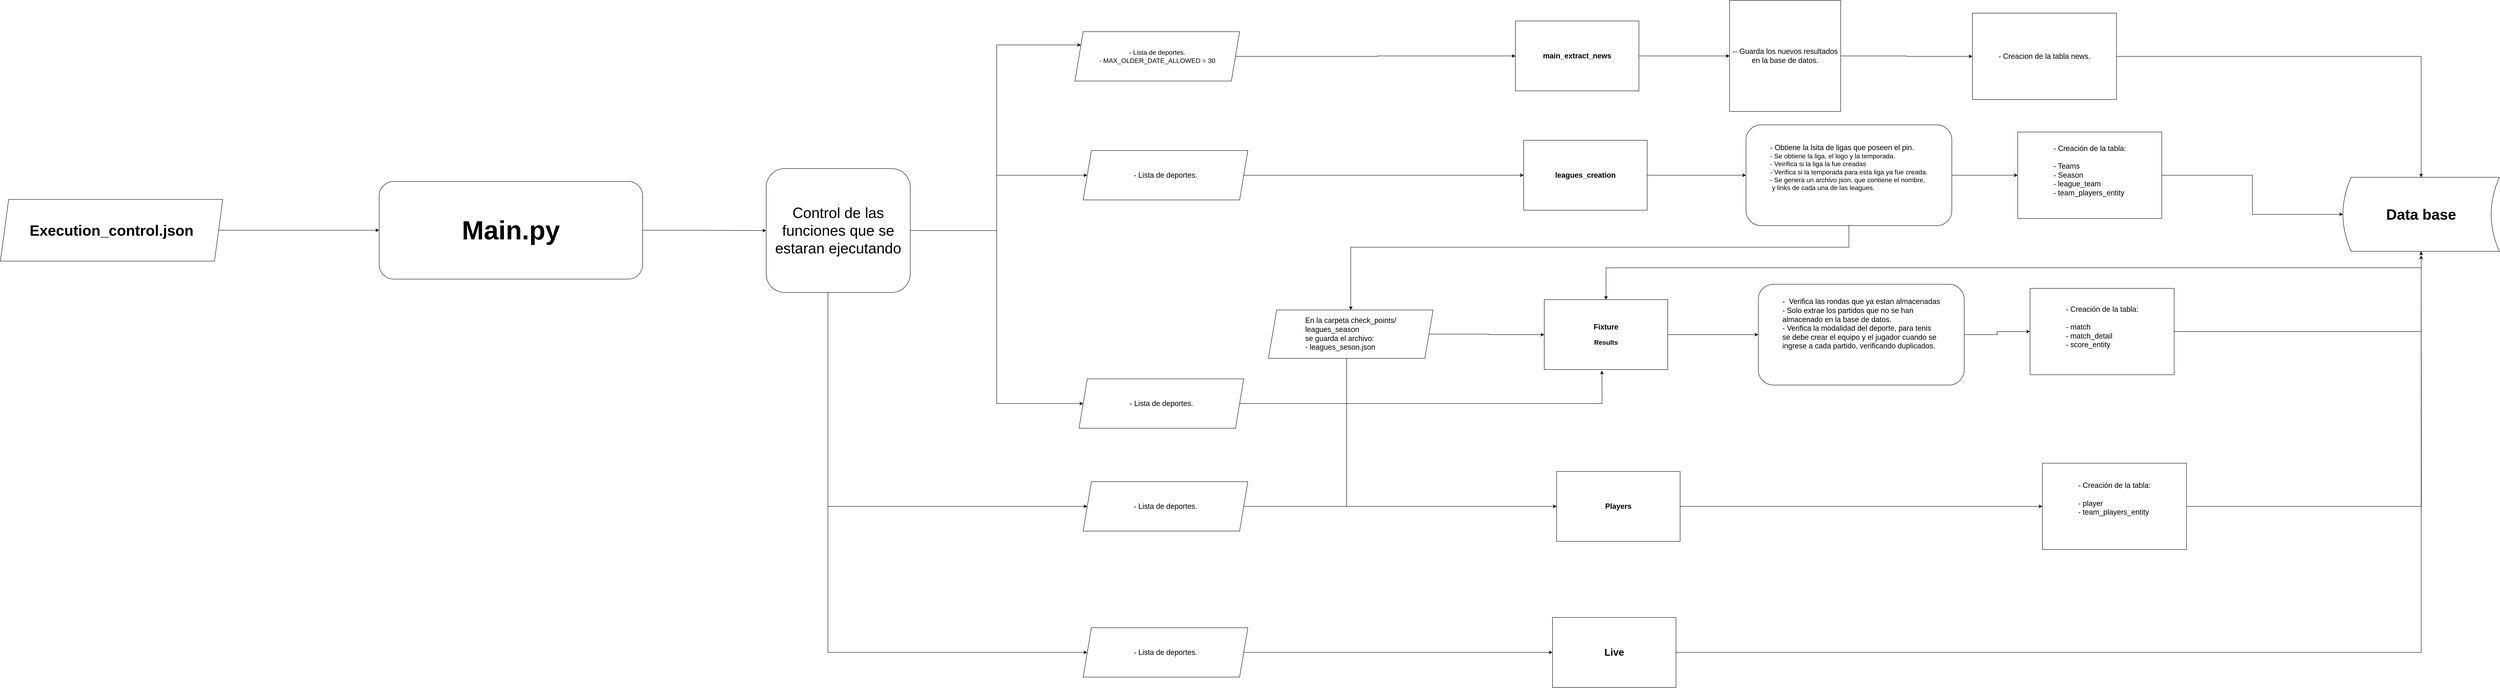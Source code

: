<mxfile version="22.1.21" type="github">
  <diagram name="Page-1" id="TAyBCVvqKRcC0uDVDsSn">
    <mxGraphModel dx="8232" dy="822" grid="1" gridSize="10" guides="1" tooltips="1" connect="1" arrows="1" fold="1" page="1" pageScale="1" pageWidth="6000" pageHeight="6000" math="0" shadow="0">
      <root>
        <mxCell id="0" />
        <mxCell id="1" parent="0" />
        <mxCell id="Zmkd0Ww-09jeVbLTOnRM-6" style="edgeStyle=orthogonalEdgeStyle;rounded=0;orthogonalLoop=1;jettySize=auto;html=1;" edge="1" parent="1" source="Zmkd0Ww-09jeVbLTOnRM-1" target="Zmkd0Ww-09jeVbLTOnRM-5">
          <mxGeometry relative="1" as="geometry" />
        </mxCell>
        <mxCell id="Zmkd0Ww-09jeVbLTOnRM-1" value="&lt;h2&gt;&lt;font style=&quot;font-size: 18px;&quot;&gt;main_extract_news&lt;/font&gt;&lt;/h2&gt;" style="rounded=0;whiteSpace=wrap;html=1;" vertex="1" parent="1">
          <mxGeometry x="980" y="520" width="300" height="170" as="geometry" />
        </mxCell>
        <mxCell id="Zmkd0Ww-09jeVbLTOnRM-4" style="edgeStyle=orthogonalEdgeStyle;rounded=0;orthogonalLoop=1;jettySize=auto;html=1;entryX=0;entryY=0.5;entryDx=0;entryDy=0;" edge="1" parent="1" source="Zmkd0Ww-09jeVbLTOnRM-3" target="Zmkd0Ww-09jeVbLTOnRM-1">
          <mxGeometry relative="1" as="geometry" />
        </mxCell>
        <mxCell id="Zmkd0Ww-09jeVbLTOnRM-3" value="&lt;div&gt;&lt;font size=&quot;3&quot;&gt;- Lista de deportes.&lt;br&gt;&lt;/font&gt;&lt;/div&gt;&lt;div&gt;&lt;font size=&quot;3&quot;&gt;- MAX_OLDER_DATE_ALLOWED = 30&lt;/font&gt;&lt;/div&gt;" style="shape=parallelogram;perimeter=parallelogramPerimeter;whiteSpace=wrap;html=1;fixedSize=1;" vertex="1" parent="1">
          <mxGeometry x="-90" y="546" width="400" height="120" as="geometry" />
        </mxCell>
        <mxCell id="Zmkd0Ww-09jeVbLTOnRM-26" style="edgeStyle=orthogonalEdgeStyle;rounded=0;orthogonalLoop=1;jettySize=auto;html=1;entryX=0;entryY=0.5;entryDx=0;entryDy=0;" edge="1" parent="1" source="Zmkd0Ww-09jeVbLTOnRM-5" target="Zmkd0Ww-09jeVbLTOnRM-25">
          <mxGeometry relative="1" as="geometry" />
        </mxCell>
        <mxCell id="Zmkd0Ww-09jeVbLTOnRM-5" value="&lt;font style=&quot;font-size: 18px;&quot;&gt;-- Guarda los nuevos resultados en la base de datos.&lt;/font&gt;" style="whiteSpace=wrap;html=1;aspect=fixed;" vertex="1" parent="1">
          <mxGeometry x="1500" y="470" width="270" height="270" as="geometry" />
        </mxCell>
        <mxCell id="Zmkd0Ww-09jeVbLTOnRM-7" style="edgeStyle=orthogonalEdgeStyle;rounded=0;orthogonalLoop=1;jettySize=auto;html=1;" edge="1" parent="1" source="Zmkd0Ww-09jeVbLTOnRM-8" target="Zmkd0Ww-09jeVbLTOnRM-12">
          <mxGeometry relative="1" as="geometry">
            <mxPoint x="1550" y="910" as="targetPoint" />
          </mxGeometry>
        </mxCell>
        <mxCell id="Zmkd0Ww-09jeVbLTOnRM-8" value="&lt;h2&gt;&lt;font style=&quot;font-size: 18px;&quot;&gt;leagues_creation&lt;/font&gt;&lt;/h2&gt;" style="rounded=0;whiteSpace=wrap;html=1;" vertex="1" parent="1">
          <mxGeometry x="1000" y="810" width="300" height="170" as="geometry" />
        </mxCell>
        <mxCell id="Zmkd0Ww-09jeVbLTOnRM-9" style="edgeStyle=orthogonalEdgeStyle;rounded=0;orthogonalLoop=1;jettySize=auto;html=1;entryX=0;entryY=0.5;entryDx=0;entryDy=0;" edge="1" parent="1" source="Zmkd0Ww-09jeVbLTOnRM-10" target="Zmkd0Ww-09jeVbLTOnRM-8">
          <mxGeometry relative="1" as="geometry" />
        </mxCell>
        <mxCell id="Zmkd0Ww-09jeVbLTOnRM-10" value="&lt;div&gt;&lt;font style=&quot;font-size: 18px;&quot;&gt;- Lista de deportes.&lt;br&gt;&lt;/font&gt;&lt;/div&gt;" style="shape=parallelogram;perimeter=parallelogramPerimeter;whiteSpace=wrap;html=1;fixedSize=1;" vertex="1" parent="1">
          <mxGeometry x="-70" y="835" width="400" height="120" as="geometry" />
        </mxCell>
        <mxCell id="Zmkd0Ww-09jeVbLTOnRM-22" style="edgeStyle=orthogonalEdgeStyle;rounded=0;orthogonalLoop=1;jettySize=auto;html=1;" edge="1" parent="1" source="Zmkd0Ww-09jeVbLTOnRM-12" target="Zmkd0Ww-09jeVbLTOnRM-19">
          <mxGeometry relative="1" as="geometry">
            <Array as="points">
              <mxPoint x="1790" y="1070" />
              <mxPoint x="580" y="1070" />
            </Array>
          </mxGeometry>
        </mxCell>
        <mxCell id="Zmkd0Ww-09jeVbLTOnRM-29" style="edgeStyle=orthogonalEdgeStyle;rounded=0;orthogonalLoop=1;jettySize=auto;html=1;" edge="1" parent="1" source="Zmkd0Ww-09jeVbLTOnRM-12" target="Zmkd0Ww-09jeVbLTOnRM-28">
          <mxGeometry relative="1" as="geometry" />
        </mxCell>
        <mxCell id="Zmkd0Ww-09jeVbLTOnRM-12" value="&lt;div align=&quot;left&quot;&gt;&lt;font style=&quot;font-size: 18px;&quot;&gt;- Obtiene la lsita de ligas que poseen el pin.&lt;/font&gt;&lt;/div&gt;&lt;div align=&quot;left&quot;&gt;&lt;font size=&quot;3&quot;&gt;- Se obtiene la liga, el logo y la temporada.&lt;/font&gt;&lt;/div&gt;&lt;div align=&quot;left&quot;&gt;&lt;font size=&quot;3&quot;&gt;- Veirifica si la liga la fue creadas&lt;/font&gt;&lt;/div&gt;&lt;div align=&quot;left&quot;&gt;&lt;font size=&quot;3&quot;&gt;- Verifica si la temporada para esta liga ya fue creada.&lt;/font&gt;&lt;/div&gt;&lt;div align=&quot;left&quot;&gt;&lt;font size=&quot;3&quot;&gt;- Se genera un archivo json, que contiene el nombre,&lt;/font&gt;&lt;/div&gt;&lt;div align=&quot;left&quot;&gt;&lt;font size=&quot;3&quot;&gt;&amp;nbsp;y links de cada una de las leagues.&lt;br&gt;&lt;/font&gt;&lt;/div&gt;&lt;div align=&quot;left&quot;&gt;&lt;font size=&quot;3&quot;&gt;&lt;br&gt;&lt;/font&gt;&lt;/div&gt;&lt;div align=&quot;left&quot;&gt;&lt;font size=&quot;3&quot;&gt;&lt;br&gt;&lt;/font&gt;&lt;/div&gt;" style="rounded=1;whiteSpace=wrap;html=1;" vertex="1" parent="1">
          <mxGeometry x="1540" y="772.5" width="500" height="245" as="geometry" />
        </mxCell>
        <mxCell id="Zmkd0Ww-09jeVbLTOnRM-33" style="edgeStyle=orthogonalEdgeStyle;rounded=0;orthogonalLoop=1;jettySize=auto;html=1;" edge="1" parent="1" source="Zmkd0Ww-09jeVbLTOnRM-19" target="Zmkd0Ww-09jeVbLTOnRM-31">
          <mxGeometry relative="1" as="geometry" />
        </mxCell>
        <mxCell id="Zmkd0Ww-09jeVbLTOnRM-39" style="edgeStyle=orthogonalEdgeStyle;rounded=0;orthogonalLoop=1;jettySize=auto;html=1;entryX=0;entryY=0.5;entryDx=0;entryDy=0;" edge="1" parent="1" source="Zmkd0Ww-09jeVbLTOnRM-19" target="Zmkd0Ww-09jeVbLTOnRM-38">
          <mxGeometry relative="1" as="geometry">
            <Array as="points">
              <mxPoint x="570" y="1700" />
            </Array>
          </mxGeometry>
        </mxCell>
        <mxCell id="Zmkd0Ww-09jeVbLTOnRM-19" value="&lt;div align=&quot;justify&quot;&gt;&lt;font style=&quot;font-size: 18px;&quot;&gt;En la carpeta check_points/&lt;/font&gt;&lt;/div&gt;&lt;div align=&quot;justify&quot;&gt;&lt;font style=&quot;font-size: 18px;&quot;&gt;leagues_season&lt;/font&gt;&lt;/div&gt;&lt;div align=&quot;justify&quot;&gt;&lt;font style=&quot;font-size: 18px;&quot;&gt;se guarda el archivo:&lt;br&gt;&lt;/font&gt;&lt;/div&gt;&lt;div align=&quot;justify&quot;&gt;&lt;font style=&quot;font-size: 18px;&quot;&gt;- leagues_seson.json&lt;br&gt;&lt;/font&gt;&lt;/div&gt;" style="shape=parallelogram;perimeter=parallelogramPerimeter;whiteSpace=wrap;html=1;fixedSize=1;" vertex="1" parent="1">
          <mxGeometry x="380" y="1222.5" width="400" height="117.5" as="geometry" />
        </mxCell>
        <mxCell id="Zmkd0Ww-09jeVbLTOnRM-32" style="edgeStyle=orthogonalEdgeStyle;rounded=0;orthogonalLoop=1;jettySize=auto;html=1;" edge="1" parent="1" source="Zmkd0Ww-09jeVbLTOnRM-23" target="Zmkd0Ww-09jeVbLTOnRM-31">
          <mxGeometry relative="1" as="geometry">
            <Array as="points">
              <mxPoint x="3180" y="1120" />
              <mxPoint x="1200" y="1120" />
            </Array>
          </mxGeometry>
        </mxCell>
        <mxCell id="Zmkd0Ww-09jeVbLTOnRM-23" value="&lt;b&gt;&lt;font style=&quot;font-size: 36px;&quot;&gt;Data base&lt;/font&gt;&lt;/b&gt;" style="shape=dataStorage;whiteSpace=wrap;html=1;fixedSize=1;" vertex="1" parent="1">
          <mxGeometry x="2990" y="900" width="380" height="180" as="geometry" />
        </mxCell>
        <mxCell id="Zmkd0Ww-09jeVbLTOnRM-27" style="edgeStyle=orthogonalEdgeStyle;rounded=0;orthogonalLoop=1;jettySize=auto;html=1;" edge="1" parent="1" source="Zmkd0Ww-09jeVbLTOnRM-25" target="Zmkd0Ww-09jeVbLTOnRM-23">
          <mxGeometry relative="1" as="geometry">
            <mxPoint x="2480" y="606" as="targetPoint" />
          </mxGeometry>
        </mxCell>
        <mxCell id="Zmkd0Ww-09jeVbLTOnRM-25" value="&lt;font style=&quot;font-size: 18px;&quot;&gt;- Creacion de la tabla news.&lt;/font&gt;" style="rounded=0;whiteSpace=wrap;html=1;" vertex="1" parent="1">
          <mxGeometry x="2090" y="501" width="350" height="210" as="geometry" />
        </mxCell>
        <mxCell id="Zmkd0Ww-09jeVbLTOnRM-30" style="edgeStyle=orthogonalEdgeStyle;rounded=0;orthogonalLoop=1;jettySize=auto;html=1;" edge="1" parent="1" source="Zmkd0Ww-09jeVbLTOnRM-28" target="Zmkd0Ww-09jeVbLTOnRM-23">
          <mxGeometry relative="1" as="geometry" />
        </mxCell>
        <mxCell id="Zmkd0Ww-09jeVbLTOnRM-28" value="&lt;div align=&quot;left&quot;&gt;&lt;font style=&quot;font-size: 18px;&quot;&gt;- Creación de la tabla:&lt;/font&gt;&lt;/div&gt;&lt;div align=&quot;left&quot;&gt;&lt;font style=&quot;font-size: 18px;&quot;&gt;&lt;br&gt;&lt;/font&gt;&lt;/div&gt;&lt;div align=&quot;left&quot;&gt;&lt;font style=&quot;font-size: 18px;&quot;&gt;- Teams&lt;/font&gt;&lt;/div&gt;&lt;div align=&quot;left&quot;&gt;&lt;font style=&quot;font-size: 18px;&quot;&gt;- Season&lt;/font&gt;&lt;/div&gt;&lt;div align=&quot;left&quot;&gt;&lt;font style=&quot;font-size: 18px;&quot;&gt;- league_team&lt;/font&gt;&lt;/div&gt;&lt;div align=&quot;left&quot;&gt;&lt;font style=&quot;font-size: 18px;&quot;&gt;- team_players_entity&lt;br&gt;&lt;/font&gt;&lt;/div&gt;&lt;div align=&quot;left&quot;&gt;&lt;font style=&quot;font-size: 18px;&quot;&gt;&lt;br&gt;&lt;/font&gt;&lt;/div&gt;" style="rounded=0;whiteSpace=wrap;html=1;" vertex="1" parent="1">
          <mxGeometry x="2200" y="790" width="350" height="210" as="geometry" />
        </mxCell>
        <mxCell id="Zmkd0Ww-09jeVbLTOnRM-35" style="edgeStyle=orthogonalEdgeStyle;rounded=0;orthogonalLoop=1;jettySize=auto;html=1;" edge="1" parent="1" source="Zmkd0Ww-09jeVbLTOnRM-31" target="Zmkd0Ww-09jeVbLTOnRM-34">
          <mxGeometry relative="1" as="geometry" />
        </mxCell>
        <mxCell id="Zmkd0Ww-09jeVbLTOnRM-31" value="&lt;h2&gt;&lt;font style=&quot;font-size: 18px;&quot;&gt;Fixture&lt;/font&gt;&lt;/h2&gt;&lt;h2&gt;&lt;font size=&quot;3&quot;&gt;Results&lt;/font&gt;&lt;/h2&gt;" style="rounded=0;whiteSpace=wrap;html=1;" vertex="1" parent="1">
          <mxGeometry x="1050" y="1197.5" width="300" height="170" as="geometry" />
        </mxCell>
        <mxCell id="Zmkd0Ww-09jeVbLTOnRM-63" style="edgeStyle=orthogonalEdgeStyle;rounded=0;orthogonalLoop=1;jettySize=auto;html=1;" edge="1" parent="1" source="Zmkd0Ww-09jeVbLTOnRM-34" target="Zmkd0Ww-09jeVbLTOnRM-36">
          <mxGeometry relative="1" as="geometry" />
        </mxCell>
        <mxCell id="Zmkd0Ww-09jeVbLTOnRM-34" value="&lt;div align=&quot;left&quot;&gt;&lt;font style=&quot;font-size: 18px;&quot;&gt;-&amp;nbsp; Verifica las rondas que ya estan almacenadas&lt;/font&gt;&lt;/div&gt;&lt;div align=&quot;left&quot;&gt;&lt;font style=&quot;font-size: 18px;&quot;&gt;- Solo extrae los partidos que no se han &lt;br&gt;&lt;/font&gt;&lt;/div&gt;&lt;div align=&quot;left&quot;&gt;&lt;font style=&quot;font-size: 18px;&quot;&gt;almacenado en la base de datos.&lt;/font&gt;&lt;/div&gt;&lt;div align=&quot;left&quot;&gt;&lt;font style=&quot;font-size: 18px;&quot;&gt;- Verifica la modalidad del deporte, para tenis&lt;/font&gt;&lt;/div&gt;&lt;div align=&quot;left&quot;&gt;&lt;font style=&quot;font-size: 18px;&quot;&gt;se debe crear el equipo y el jugador cuando se&lt;/font&gt;&lt;/div&gt;&lt;div align=&quot;left&quot;&gt;&lt;font style=&quot;font-size: 18px;&quot;&gt;ingrese a cada partido, verificando duplicados.&lt;br&gt;&lt;/font&gt;&lt;/div&gt;&lt;br&gt;&lt;div align=&quot;left&quot;&gt;&lt;font size=&quot;3&quot;&gt;&lt;br&gt;&lt;/font&gt;&lt;/div&gt;&lt;div align=&quot;left&quot;&gt;&lt;font size=&quot;3&quot;&gt;&lt;br&gt;&lt;/font&gt;&lt;/div&gt;" style="rounded=1;whiteSpace=wrap;html=1;" vertex="1" parent="1">
          <mxGeometry x="1570" y="1160" width="500" height="245" as="geometry" />
        </mxCell>
        <mxCell id="Zmkd0Ww-09jeVbLTOnRM-37" style="edgeStyle=orthogonalEdgeStyle;rounded=0;orthogonalLoop=1;jettySize=auto;html=1;entryX=0.5;entryY=1;entryDx=0;entryDy=0;" edge="1" parent="1" source="Zmkd0Ww-09jeVbLTOnRM-36" target="Zmkd0Ww-09jeVbLTOnRM-23">
          <mxGeometry relative="1" as="geometry" />
        </mxCell>
        <mxCell id="Zmkd0Ww-09jeVbLTOnRM-36" value="&lt;div align=&quot;left&quot;&gt;&lt;font style=&quot;font-size: 18px;&quot;&gt;- Creación de la tabla:&lt;/font&gt;&lt;/div&gt;&lt;div align=&quot;left&quot;&gt;&lt;font style=&quot;font-size: 18px;&quot;&gt;&lt;br&gt;&lt;/font&gt;&lt;/div&gt;&lt;div align=&quot;left&quot;&gt;&lt;font style=&quot;font-size: 18px;&quot;&gt;- match&lt;br&gt;&lt;/font&gt;&lt;/div&gt;&lt;div align=&quot;left&quot;&gt;&lt;font style=&quot;font-size: 18px;&quot;&gt;- match_detail&lt;br&gt;&lt;/font&gt;&lt;/div&gt;&lt;div align=&quot;left&quot;&gt;&lt;font style=&quot;font-size: 18px;&quot;&gt;- score_entity&lt;/font&gt;&lt;/div&gt;&lt;div align=&quot;left&quot;&gt;&lt;font style=&quot;font-size: 18px;&quot;&gt;&lt;br&gt;&lt;/font&gt;&lt;/div&gt;" style="rounded=0;whiteSpace=wrap;html=1;" vertex="1" parent="1">
          <mxGeometry x="2230" y="1170" width="350" height="210" as="geometry" />
        </mxCell>
        <mxCell id="Zmkd0Ww-09jeVbLTOnRM-46" style="edgeStyle=orthogonalEdgeStyle;rounded=0;orthogonalLoop=1;jettySize=auto;html=1;" edge="1" parent="1" source="Zmkd0Ww-09jeVbLTOnRM-38" target="Zmkd0Ww-09jeVbLTOnRM-45">
          <mxGeometry relative="1" as="geometry" />
        </mxCell>
        <mxCell id="Zmkd0Ww-09jeVbLTOnRM-38" value="&lt;font style=&quot;font-size: 18px;&quot;&gt;&lt;b&gt;Players&lt;/b&gt;&lt;/font&gt;" style="rounded=0;whiteSpace=wrap;html=1;" vertex="1" parent="1">
          <mxGeometry x="1080" y="1615" width="300" height="170" as="geometry" />
        </mxCell>
        <mxCell id="Zmkd0Ww-09jeVbLTOnRM-41" style="edgeStyle=orthogonalEdgeStyle;rounded=0;orthogonalLoop=1;jettySize=auto;html=1;" edge="1" parent="1" source="Zmkd0Ww-09jeVbLTOnRM-40">
          <mxGeometry relative="1" as="geometry">
            <mxPoint x="1190" y="1370.0" as="targetPoint" />
          </mxGeometry>
        </mxCell>
        <mxCell id="Zmkd0Ww-09jeVbLTOnRM-40" value="&lt;div&gt;&lt;font style=&quot;font-size: 18px;&quot;&gt;- Lista de deportes.&lt;br&gt;&lt;/font&gt;&lt;/div&gt;" style="shape=parallelogram;perimeter=parallelogramPerimeter;whiteSpace=wrap;html=1;fixedSize=1;" vertex="1" parent="1">
          <mxGeometry x="-80" y="1390" width="400" height="120" as="geometry" />
        </mxCell>
        <mxCell id="Zmkd0Ww-09jeVbLTOnRM-43" style="edgeStyle=orthogonalEdgeStyle;rounded=0;orthogonalLoop=1;jettySize=auto;html=1;" edge="1" parent="1" source="Zmkd0Ww-09jeVbLTOnRM-42" target="Zmkd0Ww-09jeVbLTOnRM-38">
          <mxGeometry relative="1" as="geometry" />
        </mxCell>
        <mxCell id="Zmkd0Ww-09jeVbLTOnRM-42" value="&lt;div&gt;&lt;font style=&quot;font-size: 18px;&quot;&gt;- Lista de deportes.&lt;br&gt;&lt;/font&gt;&lt;/div&gt;" style="shape=parallelogram;perimeter=parallelogramPerimeter;whiteSpace=wrap;html=1;fixedSize=1;" vertex="1" parent="1">
          <mxGeometry x="-70" y="1640" width="400" height="120" as="geometry" />
        </mxCell>
        <mxCell id="Zmkd0Ww-09jeVbLTOnRM-47" style="edgeStyle=orthogonalEdgeStyle;rounded=0;orthogonalLoop=1;jettySize=auto;html=1;" edge="1" parent="1" source="Zmkd0Ww-09jeVbLTOnRM-45">
          <mxGeometry relative="1" as="geometry">
            <mxPoint x="3180" y="1090" as="targetPoint" />
          </mxGeometry>
        </mxCell>
        <mxCell id="Zmkd0Ww-09jeVbLTOnRM-45" value="&lt;div align=&quot;left&quot;&gt;&lt;font style=&quot;font-size: 18px;&quot;&gt;- Creación de la tabla:&lt;/font&gt;&lt;/div&gt;&lt;div align=&quot;left&quot;&gt;&lt;font style=&quot;font-size: 18px;&quot;&gt;&lt;br&gt;&lt;/font&gt;&lt;/div&gt;&lt;div align=&quot;left&quot;&gt;&lt;font style=&quot;font-size: 18px;&quot;&gt;- player&lt;br&gt;&lt;/font&gt;&lt;/div&gt;&lt;div align=&quot;left&quot;&gt;&lt;font style=&quot;font-size: 18px;&quot;&gt;- team_players_entity&lt;br&gt;&lt;/font&gt;&lt;/div&gt;&lt;br&gt;&lt;div align=&quot;left&quot;&gt;&lt;font style=&quot;font-size: 18px;&quot;&gt;&lt;br&gt;&lt;/font&gt;&lt;/div&gt;" style="rounded=0;whiteSpace=wrap;html=1;" vertex="1" parent="1">
          <mxGeometry x="2260" y="1595" width="350" height="210" as="geometry" />
        </mxCell>
        <mxCell id="Zmkd0Ww-09jeVbLTOnRM-50" style="edgeStyle=orthogonalEdgeStyle;rounded=0;orthogonalLoop=1;jettySize=auto;html=1;" edge="1" parent="1" source="Zmkd0Ww-09jeVbLTOnRM-48" target="Zmkd0Ww-09jeVbLTOnRM-49">
          <mxGeometry relative="1" as="geometry" />
        </mxCell>
        <mxCell id="Zmkd0Ww-09jeVbLTOnRM-48" value="&lt;b&gt;&lt;font style=&quot;font-size: 36px;&quot;&gt;Execution_control.json&lt;/font&gt;&lt;/b&gt;" style="shape=parallelogram;perimeter=parallelogramPerimeter;whiteSpace=wrap;html=1;fixedSize=1;" vertex="1" parent="1">
          <mxGeometry x="-2700" y="953.75" width="540" height="150" as="geometry" />
        </mxCell>
        <mxCell id="Zmkd0Ww-09jeVbLTOnRM-52" style="edgeStyle=orthogonalEdgeStyle;rounded=0;orthogonalLoop=1;jettySize=auto;html=1;" edge="1" parent="1" source="Zmkd0Ww-09jeVbLTOnRM-49" target="Zmkd0Ww-09jeVbLTOnRM-51">
          <mxGeometry relative="1" as="geometry" />
        </mxCell>
        <mxCell id="Zmkd0Ww-09jeVbLTOnRM-49" value="&lt;b&gt;&lt;font style=&quot;font-size: 64px;&quot;&gt;Main.py&lt;/font&gt;&lt;/b&gt;" style="rounded=1;whiteSpace=wrap;html=1;" vertex="1" parent="1">
          <mxGeometry x="-1780" y="910" width="640" height="237.5" as="geometry" />
        </mxCell>
        <mxCell id="Zmkd0Ww-09jeVbLTOnRM-53" style="edgeStyle=orthogonalEdgeStyle;rounded=0;orthogonalLoop=1;jettySize=auto;html=1;entryX=0;entryY=0.25;entryDx=0;entryDy=0;" edge="1" parent="1" source="Zmkd0Ww-09jeVbLTOnRM-51" target="Zmkd0Ww-09jeVbLTOnRM-3">
          <mxGeometry relative="1" as="geometry">
            <Array as="points">
              <mxPoint x="-280" y="1029" />
              <mxPoint x="-280" y="578" />
            </Array>
          </mxGeometry>
        </mxCell>
        <mxCell id="Zmkd0Ww-09jeVbLTOnRM-54" style="edgeStyle=orthogonalEdgeStyle;rounded=0;orthogonalLoop=1;jettySize=auto;html=1;" edge="1" parent="1" source="Zmkd0Ww-09jeVbLTOnRM-51" target="Zmkd0Ww-09jeVbLTOnRM-40">
          <mxGeometry relative="1" as="geometry">
            <Array as="points">
              <mxPoint x="-280" y="1029" />
              <mxPoint x="-280" y="1450" />
            </Array>
          </mxGeometry>
        </mxCell>
        <mxCell id="Zmkd0Ww-09jeVbLTOnRM-56" style="edgeStyle=orthogonalEdgeStyle;rounded=0;orthogonalLoop=1;jettySize=auto;html=1;entryX=0;entryY=0.5;entryDx=0;entryDy=0;" edge="1" parent="1" source="Zmkd0Ww-09jeVbLTOnRM-51" target="Zmkd0Ww-09jeVbLTOnRM-42">
          <mxGeometry relative="1" as="geometry">
            <Array as="points">
              <mxPoint x="-690" y="1700" />
            </Array>
          </mxGeometry>
        </mxCell>
        <mxCell id="Zmkd0Ww-09jeVbLTOnRM-61" style="edgeStyle=orthogonalEdgeStyle;rounded=0;orthogonalLoop=1;jettySize=auto;html=1;entryX=0;entryY=0.5;entryDx=0;entryDy=0;" edge="1" parent="1" source="Zmkd0Ww-09jeVbLTOnRM-51" target="Zmkd0Ww-09jeVbLTOnRM-57">
          <mxGeometry relative="1" as="geometry">
            <Array as="points">
              <mxPoint x="-690" y="2055" />
            </Array>
          </mxGeometry>
        </mxCell>
        <mxCell id="Zmkd0Ww-09jeVbLTOnRM-62" style="edgeStyle=orthogonalEdgeStyle;rounded=0;orthogonalLoop=1;jettySize=auto;html=1;" edge="1" parent="1" source="Zmkd0Ww-09jeVbLTOnRM-51" target="Zmkd0Ww-09jeVbLTOnRM-10">
          <mxGeometry relative="1" as="geometry" />
        </mxCell>
        <mxCell id="Zmkd0Ww-09jeVbLTOnRM-51" value="&lt;font style=&quot;font-size: 36px;&quot;&gt;Control de las funciones que se estaran ejecutando&lt;/font&gt;" style="rounded=1;whiteSpace=wrap;html=1;" vertex="1" parent="1">
          <mxGeometry x="-840" y="878.75" width="350" height="301.25" as="geometry" />
        </mxCell>
        <mxCell id="Zmkd0Ww-09jeVbLTOnRM-59" style="edgeStyle=orthogonalEdgeStyle;rounded=0;orthogonalLoop=1;jettySize=auto;html=1;" edge="1" parent="1" source="Zmkd0Ww-09jeVbLTOnRM-57" target="Zmkd0Ww-09jeVbLTOnRM-58">
          <mxGeometry relative="1" as="geometry" />
        </mxCell>
        <mxCell id="Zmkd0Ww-09jeVbLTOnRM-57" value="&lt;div&gt;&lt;font style=&quot;font-size: 18px;&quot;&gt;- Lista de deportes.&lt;br&gt;&lt;/font&gt;&lt;/div&gt;" style="shape=parallelogram;perimeter=parallelogramPerimeter;whiteSpace=wrap;html=1;fixedSize=1;" vertex="1" parent="1">
          <mxGeometry x="-70" y="1995" width="400" height="120" as="geometry" />
        </mxCell>
        <mxCell id="Zmkd0Ww-09jeVbLTOnRM-60" style="edgeStyle=orthogonalEdgeStyle;rounded=0;orthogonalLoop=1;jettySize=auto;html=1;entryX=0.5;entryY=1;entryDx=0;entryDy=0;" edge="1" parent="1" source="Zmkd0Ww-09jeVbLTOnRM-58" target="Zmkd0Ww-09jeVbLTOnRM-23">
          <mxGeometry relative="1" as="geometry">
            <mxPoint x="2460" y="2100" as="targetPoint" />
          </mxGeometry>
        </mxCell>
        <mxCell id="Zmkd0Ww-09jeVbLTOnRM-58" value="&lt;b&gt;&lt;font style=&quot;font-size: 24px;&quot;&gt;Live&lt;/font&gt;&lt;/b&gt;" style="rounded=0;whiteSpace=wrap;html=1;" vertex="1" parent="1">
          <mxGeometry x="1070" y="1970" width="300" height="170" as="geometry" />
        </mxCell>
      </root>
    </mxGraphModel>
  </diagram>
</mxfile>

